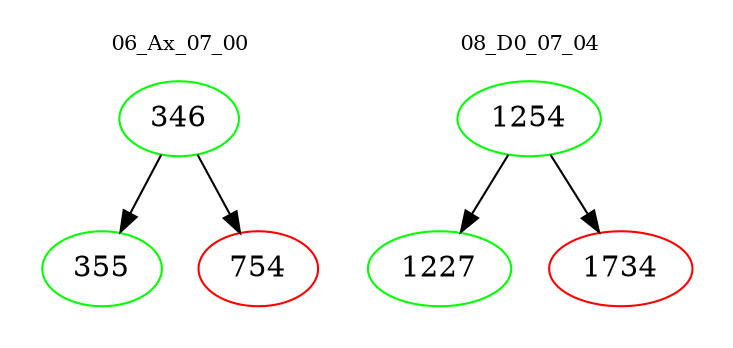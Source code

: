 digraph{
subgraph cluster_0 {
color = white
label = "06_Ax_07_00";
fontsize=10;
T0_346 [label="346", color="green"]
T0_346 -> T0_355 [color="black"]
T0_355 [label="355", color="green"]
T0_346 -> T0_754 [color="black"]
T0_754 [label="754", color="red"]
}
subgraph cluster_1 {
color = white
label = "08_D0_07_04";
fontsize=10;
T1_1254 [label="1254", color="green"]
T1_1254 -> T1_1227 [color="black"]
T1_1227 [label="1227", color="green"]
T1_1254 -> T1_1734 [color="black"]
T1_1734 [label="1734", color="red"]
}
}
